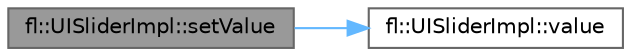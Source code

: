 digraph "fl::UISliderImpl::setValue"
{
 // INTERACTIVE_SVG=YES
 // LATEX_PDF_SIZE
  bgcolor="transparent";
  edge [fontname=Helvetica,fontsize=10,labelfontname=Helvetica,labelfontsize=10];
  node [fontname=Helvetica,fontsize=10,shape=box,height=0.2,width=0.4];
  rankdir="LR";
  Node1 [id="Node000001",label="fl::UISliderImpl::setValue",height=0.2,width=0.4,color="gray40", fillcolor="grey60", style="filled", fontcolor="black",tooltip=" "];
  Node1 -> Node2 [id="edge1_Node000001_Node000002",color="steelblue1",style="solid",tooltip=" "];
  Node2 [id="Node000002",label="fl::UISliderImpl::value",height=0.2,width=0.4,color="grey40", fillcolor="white", style="filled",URL="$df/d67/classfl_1_1_u_i_slider_impl_a80bf3077ec7658ff9ef28ca9830f3043.html#a80bf3077ec7658ff9ef28ca9830f3043",tooltip=" "];
}
